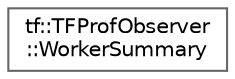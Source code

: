 digraph "类继承关系图"
{
 // LATEX_PDF_SIZE
  bgcolor="transparent";
  edge [fontname=Helvetica,fontsize=10,labelfontname=Helvetica,labelfontsize=10];
  node [fontname=Helvetica,fontsize=10,shape=box,height=0.2,width=0.4];
  rankdir="LR";
  Node0 [id="Node000000",label="tf::TFProfObserver\l::WorkerSummary",height=0.2,width=0.4,color="grey40", fillcolor="white", style="filled",URL="$structtf_1_1_t_f_prof_observer_1_1_worker_summary.html",tooltip=" "];
}
